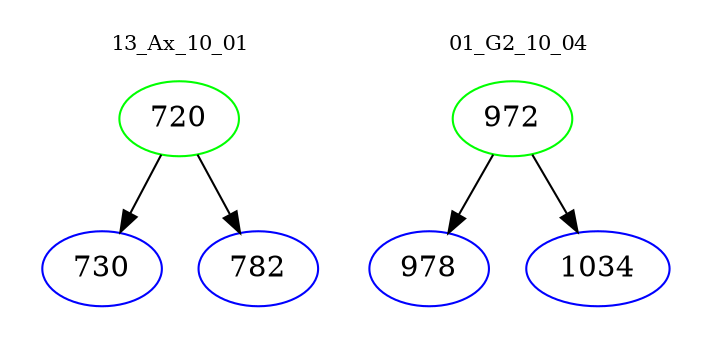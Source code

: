 digraph{
subgraph cluster_0 {
color = white
label = "13_Ax_10_01";
fontsize=10;
T0_720 [label="720", color="green"]
T0_720 -> T0_730 [color="black"]
T0_730 [label="730", color="blue"]
T0_720 -> T0_782 [color="black"]
T0_782 [label="782", color="blue"]
}
subgraph cluster_1 {
color = white
label = "01_G2_10_04";
fontsize=10;
T1_972 [label="972", color="green"]
T1_972 -> T1_978 [color="black"]
T1_978 [label="978", color="blue"]
T1_972 -> T1_1034 [color="black"]
T1_1034 [label="1034", color="blue"]
}
}
